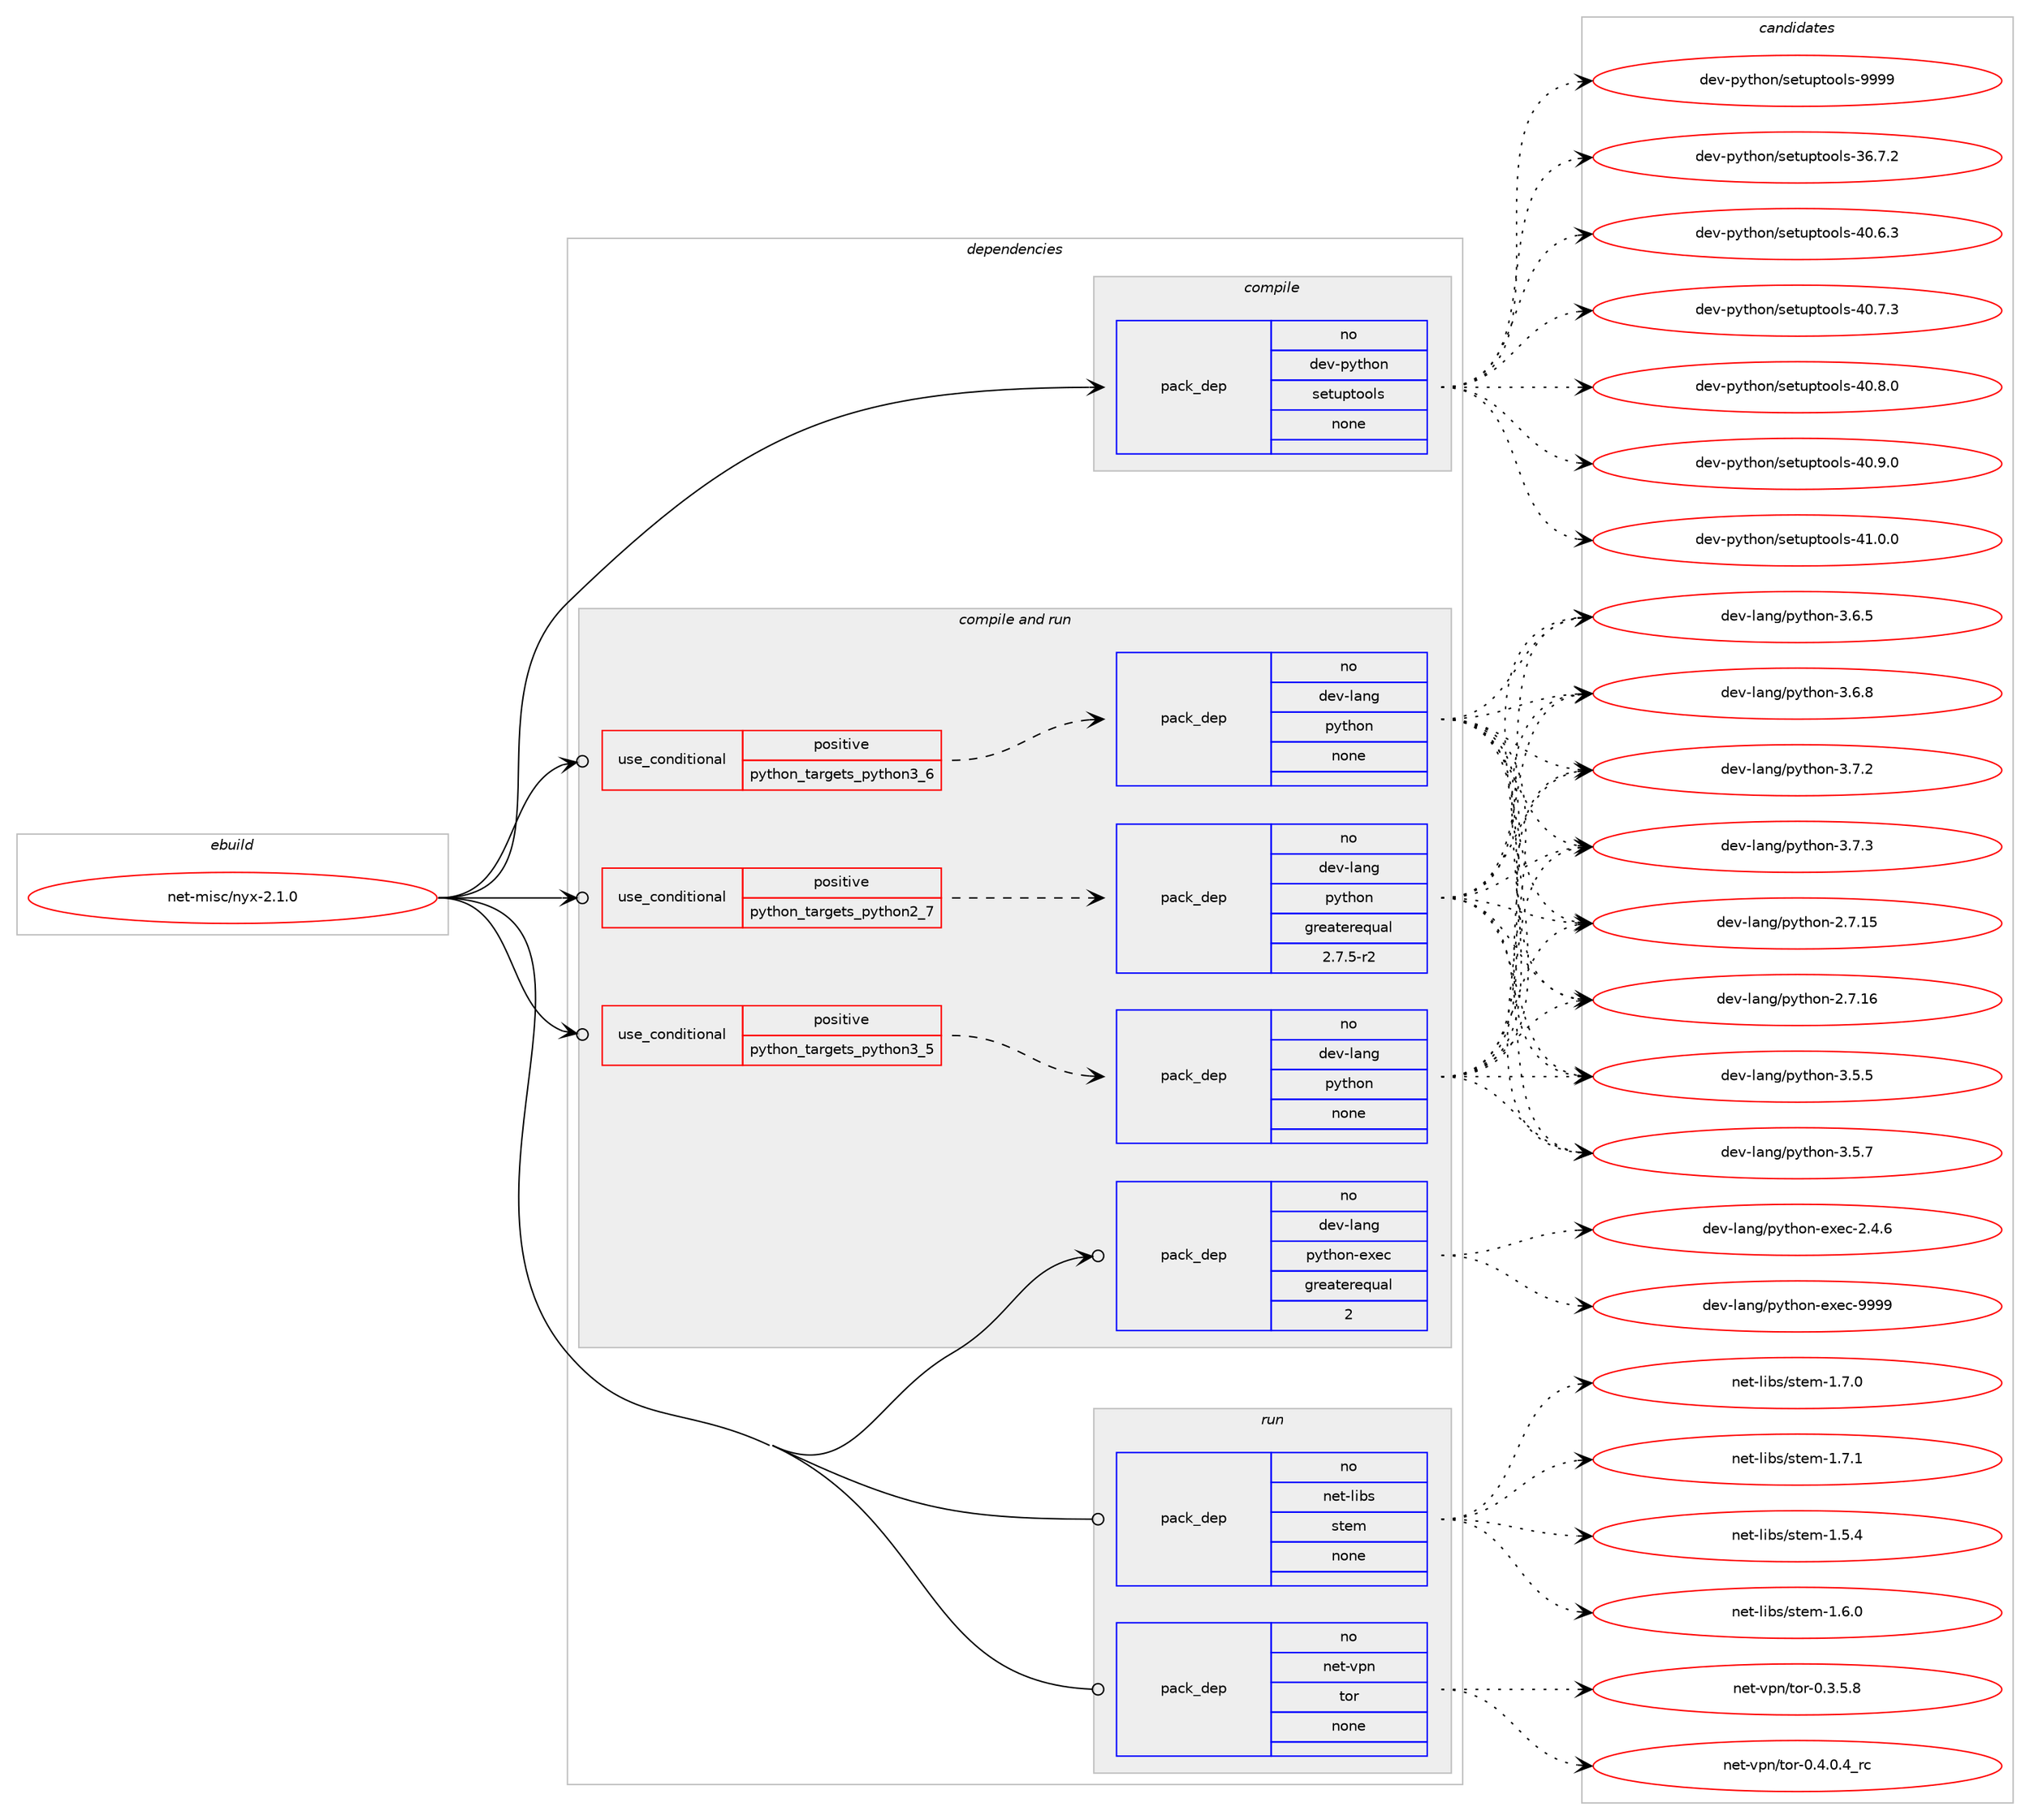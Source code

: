 digraph prolog {

# *************
# Graph options
# *************

newrank=true;
concentrate=true;
compound=true;
graph [rankdir=LR,fontname=Helvetica,fontsize=10,ranksep=1.5];#, ranksep=2.5, nodesep=0.2];
edge  [arrowhead=vee];
node  [fontname=Helvetica,fontsize=10];

# **********
# The ebuild
# **********

subgraph cluster_leftcol {
color=gray;
rank=same;
label=<<i>ebuild</i>>;
id [label="net-misc/nyx-2.1.0", color=red, width=4, href="../net-misc/nyx-2.1.0.svg"];
}

# ****************
# The dependencies
# ****************

subgraph cluster_midcol {
color=gray;
label=<<i>dependencies</i>>;
subgraph cluster_compile {
fillcolor="#eeeeee";
style=filled;
label=<<i>compile</i>>;
subgraph pack2544 {
dependency3395 [label=<<TABLE BORDER="0" CELLBORDER="1" CELLSPACING="0" CELLPADDING="4" WIDTH="220"><TR><TD ROWSPAN="6" CELLPADDING="30">pack_dep</TD></TR><TR><TD WIDTH="110">no</TD></TR><TR><TD>dev-python</TD></TR><TR><TD>setuptools</TD></TR><TR><TD>none</TD></TR><TR><TD></TD></TR></TABLE>>, shape=none, color=blue];
}
id:e -> dependency3395:w [weight=20,style="solid",arrowhead="vee"];
}
subgraph cluster_compileandrun {
fillcolor="#eeeeee";
style=filled;
label=<<i>compile and run</i>>;
subgraph cond811 {
dependency3396 [label=<<TABLE BORDER="0" CELLBORDER="1" CELLSPACING="0" CELLPADDING="4"><TR><TD ROWSPAN="3" CELLPADDING="10">use_conditional</TD></TR><TR><TD>positive</TD></TR><TR><TD>python_targets_python2_7</TD></TR></TABLE>>, shape=none, color=red];
subgraph pack2545 {
dependency3397 [label=<<TABLE BORDER="0" CELLBORDER="1" CELLSPACING="0" CELLPADDING="4" WIDTH="220"><TR><TD ROWSPAN="6" CELLPADDING="30">pack_dep</TD></TR><TR><TD WIDTH="110">no</TD></TR><TR><TD>dev-lang</TD></TR><TR><TD>python</TD></TR><TR><TD>greaterequal</TD></TR><TR><TD>2.7.5-r2</TD></TR></TABLE>>, shape=none, color=blue];
}
dependency3396:e -> dependency3397:w [weight=20,style="dashed",arrowhead="vee"];
}
id:e -> dependency3396:w [weight=20,style="solid",arrowhead="odotvee"];
subgraph cond812 {
dependency3398 [label=<<TABLE BORDER="0" CELLBORDER="1" CELLSPACING="0" CELLPADDING="4"><TR><TD ROWSPAN="3" CELLPADDING="10">use_conditional</TD></TR><TR><TD>positive</TD></TR><TR><TD>python_targets_python3_5</TD></TR></TABLE>>, shape=none, color=red];
subgraph pack2546 {
dependency3399 [label=<<TABLE BORDER="0" CELLBORDER="1" CELLSPACING="0" CELLPADDING="4" WIDTH="220"><TR><TD ROWSPAN="6" CELLPADDING="30">pack_dep</TD></TR><TR><TD WIDTH="110">no</TD></TR><TR><TD>dev-lang</TD></TR><TR><TD>python</TD></TR><TR><TD>none</TD></TR><TR><TD></TD></TR></TABLE>>, shape=none, color=blue];
}
dependency3398:e -> dependency3399:w [weight=20,style="dashed",arrowhead="vee"];
}
id:e -> dependency3398:w [weight=20,style="solid",arrowhead="odotvee"];
subgraph cond813 {
dependency3400 [label=<<TABLE BORDER="0" CELLBORDER="1" CELLSPACING="0" CELLPADDING="4"><TR><TD ROWSPAN="3" CELLPADDING="10">use_conditional</TD></TR><TR><TD>positive</TD></TR><TR><TD>python_targets_python3_6</TD></TR></TABLE>>, shape=none, color=red];
subgraph pack2547 {
dependency3401 [label=<<TABLE BORDER="0" CELLBORDER="1" CELLSPACING="0" CELLPADDING="4" WIDTH="220"><TR><TD ROWSPAN="6" CELLPADDING="30">pack_dep</TD></TR><TR><TD WIDTH="110">no</TD></TR><TR><TD>dev-lang</TD></TR><TR><TD>python</TD></TR><TR><TD>none</TD></TR><TR><TD></TD></TR></TABLE>>, shape=none, color=blue];
}
dependency3400:e -> dependency3401:w [weight=20,style="dashed",arrowhead="vee"];
}
id:e -> dependency3400:w [weight=20,style="solid",arrowhead="odotvee"];
subgraph pack2548 {
dependency3402 [label=<<TABLE BORDER="0" CELLBORDER="1" CELLSPACING="0" CELLPADDING="4" WIDTH="220"><TR><TD ROWSPAN="6" CELLPADDING="30">pack_dep</TD></TR><TR><TD WIDTH="110">no</TD></TR><TR><TD>dev-lang</TD></TR><TR><TD>python-exec</TD></TR><TR><TD>greaterequal</TD></TR><TR><TD>2</TD></TR></TABLE>>, shape=none, color=blue];
}
id:e -> dependency3402:w [weight=20,style="solid",arrowhead="odotvee"];
}
subgraph cluster_run {
fillcolor="#eeeeee";
style=filled;
label=<<i>run</i>>;
subgraph pack2549 {
dependency3403 [label=<<TABLE BORDER="0" CELLBORDER="1" CELLSPACING="0" CELLPADDING="4" WIDTH="220"><TR><TD ROWSPAN="6" CELLPADDING="30">pack_dep</TD></TR><TR><TD WIDTH="110">no</TD></TR><TR><TD>net-libs</TD></TR><TR><TD>stem</TD></TR><TR><TD>none</TD></TR><TR><TD></TD></TR></TABLE>>, shape=none, color=blue];
}
id:e -> dependency3403:w [weight=20,style="solid",arrowhead="odot"];
subgraph pack2550 {
dependency3404 [label=<<TABLE BORDER="0" CELLBORDER="1" CELLSPACING="0" CELLPADDING="4" WIDTH="220"><TR><TD ROWSPAN="6" CELLPADDING="30">pack_dep</TD></TR><TR><TD WIDTH="110">no</TD></TR><TR><TD>net-vpn</TD></TR><TR><TD>tor</TD></TR><TR><TD>none</TD></TR><TR><TD></TD></TR></TABLE>>, shape=none, color=blue];
}
id:e -> dependency3404:w [weight=20,style="solid",arrowhead="odot"];
}
}

# **************
# The candidates
# **************

subgraph cluster_choices {
rank=same;
color=gray;
label=<<i>candidates</i>>;

subgraph choice2544 {
color=black;
nodesep=1;
choice100101118451121211161041111104711510111611711211611111110811545515446554650 [label="dev-python/setuptools-36.7.2", color=red, width=4,href="../dev-python/setuptools-36.7.2.svg"];
choice100101118451121211161041111104711510111611711211611111110811545524846544651 [label="dev-python/setuptools-40.6.3", color=red, width=4,href="../dev-python/setuptools-40.6.3.svg"];
choice100101118451121211161041111104711510111611711211611111110811545524846554651 [label="dev-python/setuptools-40.7.3", color=red, width=4,href="../dev-python/setuptools-40.7.3.svg"];
choice100101118451121211161041111104711510111611711211611111110811545524846564648 [label="dev-python/setuptools-40.8.0", color=red, width=4,href="../dev-python/setuptools-40.8.0.svg"];
choice100101118451121211161041111104711510111611711211611111110811545524846574648 [label="dev-python/setuptools-40.9.0", color=red, width=4,href="../dev-python/setuptools-40.9.0.svg"];
choice100101118451121211161041111104711510111611711211611111110811545524946484648 [label="dev-python/setuptools-41.0.0", color=red, width=4,href="../dev-python/setuptools-41.0.0.svg"];
choice10010111845112121116104111110471151011161171121161111111081154557575757 [label="dev-python/setuptools-9999", color=red, width=4,href="../dev-python/setuptools-9999.svg"];
dependency3395:e -> choice100101118451121211161041111104711510111611711211611111110811545515446554650:w [style=dotted,weight="100"];
dependency3395:e -> choice100101118451121211161041111104711510111611711211611111110811545524846544651:w [style=dotted,weight="100"];
dependency3395:e -> choice100101118451121211161041111104711510111611711211611111110811545524846554651:w [style=dotted,weight="100"];
dependency3395:e -> choice100101118451121211161041111104711510111611711211611111110811545524846564648:w [style=dotted,weight="100"];
dependency3395:e -> choice100101118451121211161041111104711510111611711211611111110811545524846574648:w [style=dotted,weight="100"];
dependency3395:e -> choice100101118451121211161041111104711510111611711211611111110811545524946484648:w [style=dotted,weight="100"];
dependency3395:e -> choice10010111845112121116104111110471151011161171121161111111081154557575757:w [style=dotted,weight="100"];
}
subgraph choice2545 {
color=black;
nodesep=1;
choice10010111845108971101034711212111610411111045504655464953 [label="dev-lang/python-2.7.15", color=red, width=4,href="../dev-lang/python-2.7.15.svg"];
choice10010111845108971101034711212111610411111045504655464954 [label="dev-lang/python-2.7.16", color=red, width=4,href="../dev-lang/python-2.7.16.svg"];
choice100101118451089711010347112121116104111110455146534653 [label="dev-lang/python-3.5.5", color=red, width=4,href="../dev-lang/python-3.5.5.svg"];
choice100101118451089711010347112121116104111110455146534655 [label="dev-lang/python-3.5.7", color=red, width=4,href="../dev-lang/python-3.5.7.svg"];
choice100101118451089711010347112121116104111110455146544653 [label="dev-lang/python-3.6.5", color=red, width=4,href="../dev-lang/python-3.6.5.svg"];
choice100101118451089711010347112121116104111110455146544656 [label="dev-lang/python-3.6.8", color=red, width=4,href="../dev-lang/python-3.6.8.svg"];
choice100101118451089711010347112121116104111110455146554650 [label="dev-lang/python-3.7.2", color=red, width=4,href="../dev-lang/python-3.7.2.svg"];
choice100101118451089711010347112121116104111110455146554651 [label="dev-lang/python-3.7.3", color=red, width=4,href="../dev-lang/python-3.7.3.svg"];
dependency3397:e -> choice10010111845108971101034711212111610411111045504655464953:w [style=dotted,weight="100"];
dependency3397:e -> choice10010111845108971101034711212111610411111045504655464954:w [style=dotted,weight="100"];
dependency3397:e -> choice100101118451089711010347112121116104111110455146534653:w [style=dotted,weight="100"];
dependency3397:e -> choice100101118451089711010347112121116104111110455146534655:w [style=dotted,weight="100"];
dependency3397:e -> choice100101118451089711010347112121116104111110455146544653:w [style=dotted,weight="100"];
dependency3397:e -> choice100101118451089711010347112121116104111110455146544656:w [style=dotted,weight="100"];
dependency3397:e -> choice100101118451089711010347112121116104111110455146554650:w [style=dotted,weight="100"];
dependency3397:e -> choice100101118451089711010347112121116104111110455146554651:w [style=dotted,weight="100"];
}
subgraph choice2546 {
color=black;
nodesep=1;
choice10010111845108971101034711212111610411111045504655464953 [label="dev-lang/python-2.7.15", color=red, width=4,href="../dev-lang/python-2.7.15.svg"];
choice10010111845108971101034711212111610411111045504655464954 [label="dev-lang/python-2.7.16", color=red, width=4,href="../dev-lang/python-2.7.16.svg"];
choice100101118451089711010347112121116104111110455146534653 [label="dev-lang/python-3.5.5", color=red, width=4,href="../dev-lang/python-3.5.5.svg"];
choice100101118451089711010347112121116104111110455146534655 [label="dev-lang/python-3.5.7", color=red, width=4,href="../dev-lang/python-3.5.7.svg"];
choice100101118451089711010347112121116104111110455146544653 [label="dev-lang/python-3.6.5", color=red, width=4,href="../dev-lang/python-3.6.5.svg"];
choice100101118451089711010347112121116104111110455146544656 [label="dev-lang/python-3.6.8", color=red, width=4,href="../dev-lang/python-3.6.8.svg"];
choice100101118451089711010347112121116104111110455146554650 [label="dev-lang/python-3.7.2", color=red, width=4,href="../dev-lang/python-3.7.2.svg"];
choice100101118451089711010347112121116104111110455146554651 [label="dev-lang/python-3.7.3", color=red, width=4,href="../dev-lang/python-3.7.3.svg"];
dependency3399:e -> choice10010111845108971101034711212111610411111045504655464953:w [style=dotted,weight="100"];
dependency3399:e -> choice10010111845108971101034711212111610411111045504655464954:w [style=dotted,weight="100"];
dependency3399:e -> choice100101118451089711010347112121116104111110455146534653:w [style=dotted,weight="100"];
dependency3399:e -> choice100101118451089711010347112121116104111110455146534655:w [style=dotted,weight="100"];
dependency3399:e -> choice100101118451089711010347112121116104111110455146544653:w [style=dotted,weight="100"];
dependency3399:e -> choice100101118451089711010347112121116104111110455146544656:w [style=dotted,weight="100"];
dependency3399:e -> choice100101118451089711010347112121116104111110455146554650:w [style=dotted,weight="100"];
dependency3399:e -> choice100101118451089711010347112121116104111110455146554651:w [style=dotted,weight="100"];
}
subgraph choice2547 {
color=black;
nodesep=1;
choice10010111845108971101034711212111610411111045504655464953 [label="dev-lang/python-2.7.15", color=red, width=4,href="../dev-lang/python-2.7.15.svg"];
choice10010111845108971101034711212111610411111045504655464954 [label="dev-lang/python-2.7.16", color=red, width=4,href="../dev-lang/python-2.7.16.svg"];
choice100101118451089711010347112121116104111110455146534653 [label="dev-lang/python-3.5.5", color=red, width=4,href="../dev-lang/python-3.5.5.svg"];
choice100101118451089711010347112121116104111110455146534655 [label="dev-lang/python-3.5.7", color=red, width=4,href="../dev-lang/python-3.5.7.svg"];
choice100101118451089711010347112121116104111110455146544653 [label="dev-lang/python-3.6.5", color=red, width=4,href="../dev-lang/python-3.6.5.svg"];
choice100101118451089711010347112121116104111110455146544656 [label="dev-lang/python-3.6.8", color=red, width=4,href="../dev-lang/python-3.6.8.svg"];
choice100101118451089711010347112121116104111110455146554650 [label="dev-lang/python-3.7.2", color=red, width=4,href="../dev-lang/python-3.7.2.svg"];
choice100101118451089711010347112121116104111110455146554651 [label="dev-lang/python-3.7.3", color=red, width=4,href="../dev-lang/python-3.7.3.svg"];
dependency3401:e -> choice10010111845108971101034711212111610411111045504655464953:w [style=dotted,weight="100"];
dependency3401:e -> choice10010111845108971101034711212111610411111045504655464954:w [style=dotted,weight="100"];
dependency3401:e -> choice100101118451089711010347112121116104111110455146534653:w [style=dotted,weight="100"];
dependency3401:e -> choice100101118451089711010347112121116104111110455146534655:w [style=dotted,weight="100"];
dependency3401:e -> choice100101118451089711010347112121116104111110455146544653:w [style=dotted,weight="100"];
dependency3401:e -> choice100101118451089711010347112121116104111110455146544656:w [style=dotted,weight="100"];
dependency3401:e -> choice100101118451089711010347112121116104111110455146554650:w [style=dotted,weight="100"];
dependency3401:e -> choice100101118451089711010347112121116104111110455146554651:w [style=dotted,weight="100"];
}
subgraph choice2548 {
color=black;
nodesep=1;
choice1001011184510897110103471121211161041111104510112010199455046524654 [label="dev-lang/python-exec-2.4.6", color=red, width=4,href="../dev-lang/python-exec-2.4.6.svg"];
choice10010111845108971101034711212111610411111045101120101994557575757 [label="dev-lang/python-exec-9999", color=red, width=4,href="../dev-lang/python-exec-9999.svg"];
dependency3402:e -> choice1001011184510897110103471121211161041111104510112010199455046524654:w [style=dotted,weight="100"];
dependency3402:e -> choice10010111845108971101034711212111610411111045101120101994557575757:w [style=dotted,weight="100"];
}
subgraph choice2549 {
color=black;
nodesep=1;
choice110101116451081059811547115116101109454946534652 [label="net-libs/stem-1.5.4", color=red, width=4,href="../net-libs/stem-1.5.4.svg"];
choice110101116451081059811547115116101109454946544648 [label="net-libs/stem-1.6.0", color=red, width=4,href="../net-libs/stem-1.6.0.svg"];
choice110101116451081059811547115116101109454946554648 [label="net-libs/stem-1.7.0", color=red, width=4,href="../net-libs/stem-1.7.0.svg"];
choice110101116451081059811547115116101109454946554649 [label="net-libs/stem-1.7.1", color=red, width=4,href="../net-libs/stem-1.7.1.svg"];
dependency3403:e -> choice110101116451081059811547115116101109454946534652:w [style=dotted,weight="100"];
dependency3403:e -> choice110101116451081059811547115116101109454946544648:w [style=dotted,weight="100"];
dependency3403:e -> choice110101116451081059811547115116101109454946554648:w [style=dotted,weight="100"];
dependency3403:e -> choice110101116451081059811547115116101109454946554649:w [style=dotted,weight="100"];
}
subgraph choice2550 {
color=black;
nodesep=1;
choice11010111645118112110471161111144548465146534656 [label="net-vpn/tor-0.3.5.8", color=red, width=4,href="../net-vpn/tor-0.3.5.8.svg"];
choice110101116451181121104711611111445484652464846529511499 [label="net-vpn/tor-0.4.0.4_rc", color=red, width=4,href="../net-vpn/tor-0.4.0.4_rc.svg"];
dependency3404:e -> choice11010111645118112110471161111144548465146534656:w [style=dotted,weight="100"];
dependency3404:e -> choice110101116451181121104711611111445484652464846529511499:w [style=dotted,weight="100"];
}
}

}
